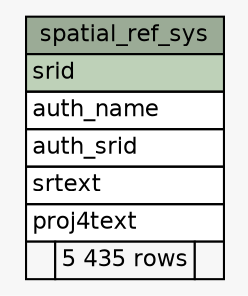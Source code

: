 // dot 2.38.0 on Linux 4.8.0-42-generic
// SchemaSpy rev 590
digraph "spatial_ref_sys" {
  graph [
    rankdir="RL"
    bgcolor="#f7f7f7"
    nodesep="0.18"
    ranksep="0.46"
    fontname="Helvetica"
    fontsize="11"
  ];
  node [
    fontname="Helvetica"
    fontsize="11"
    shape="plaintext"
  ];
  edge [
    arrowsize="0.8"
  ];
  "spatial_ref_sys" [
    label=<
    <TABLE BORDER="0" CELLBORDER="1" CELLSPACING="0" BGCOLOR="#ffffff">
      <TR><TD COLSPAN="3" BGCOLOR="#9bab96" ALIGN="CENTER">spatial_ref_sys</TD></TR>
      <TR><TD PORT="srid" COLSPAN="3" BGCOLOR="#bed1b8" ALIGN="LEFT">srid</TD></TR>
      <TR><TD PORT="auth_name" COLSPAN="3" ALIGN="LEFT">auth_name</TD></TR>
      <TR><TD PORT="auth_srid" COLSPAN="3" ALIGN="LEFT">auth_srid</TD></TR>
      <TR><TD PORT="srtext" COLSPAN="3" ALIGN="LEFT">srtext</TD></TR>
      <TR><TD PORT="proj4text" COLSPAN="3" ALIGN="LEFT">proj4text</TD></TR>
      <TR><TD ALIGN="LEFT" BGCOLOR="#f7f7f7">  </TD><TD ALIGN="RIGHT" BGCOLOR="#f7f7f7">5 435 rows</TD><TD ALIGN="RIGHT" BGCOLOR="#f7f7f7">  </TD></TR>
    </TABLE>>
    URL="tables/spatial_ref_sys.html"
    tooltip="spatial_ref_sys"
  ];
}
